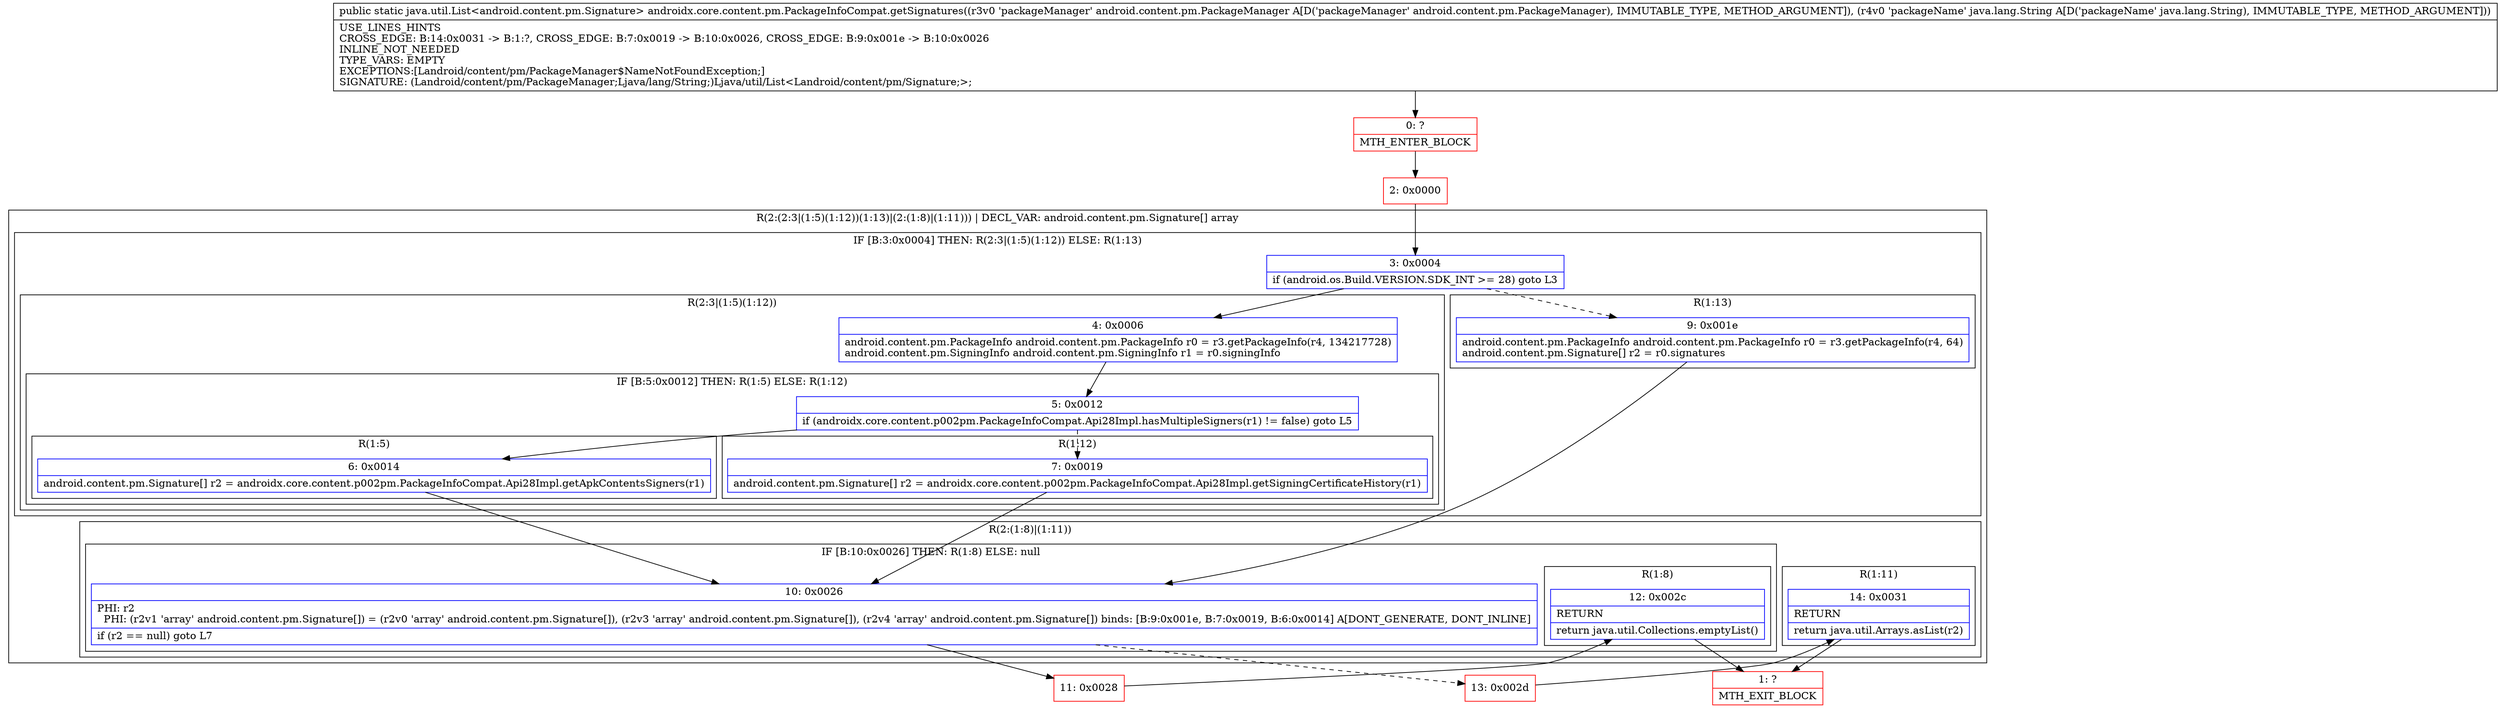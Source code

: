 digraph "CFG forandroidx.core.content.pm.PackageInfoCompat.getSignatures(Landroid\/content\/pm\/PackageManager;Ljava\/lang\/String;)Ljava\/util\/List;" {
subgraph cluster_Region_2062475548 {
label = "R(2:(2:3|(1:5)(1:12))(1:13)|(2:(1:8)|(1:11))) | DECL_VAR: android.content.pm.Signature[] array\l";
node [shape=record,color=blue];
subgraph cluster_IfRegion_1940331448 {
label = "IF [B:3:0x0004] THEN: R(2:3|(1:5)(1:12)) ELSE: R(1:13)";
node [shape=record,color=blue];
Node_3 [shape=record,label="{3\:\ 0x0004|if (android.os.Build.VERSION.SDK_INT \>= 28) goto L3\l}"];
subgraph cluster_Region_933089848 {
label = "R(2:3|(1:5)(1:12))";
node [shape=record,color=blue];
Node_4 [shape=record,label="{4\:\ 0x0006|android.content.pm.PackageInfo android.content.pm.PackageInfo r0 = r3.getPackageInfo(r4, 134217728)\landroid.content.pm.SigningInfo android.content.pm.SigningInfo r1 = r0.signingInfo\l}"];
subgraph cluster_IfRegion_106848132 {
label = "IF [B:5:0x0012] THEN: R(1:5) ELSE: R(1:12)";
node [shape=record,color=blue];
Node_5 [shape=record,label="{5\:\ 0x0012|if (androidx.core.content.p002pm.PackageInfoCompat.Api28Impl.hasMultipleSigners(r1) != false) goto L5\l}"];
subgraph cluster_Region_634264283 {
label = "R(1:5)";
node [shape=record,color=blue];
Node_6 [shape=record,label="{6\:\ 0x0014|android.content.pm.Signature[] r2 = androidx.core.content.p002pm.PackageInfoCompat.Api28Impl.getApkContentsSigners(r1)\l}"];
}
subgraph cluster_Region_868657683 {
label = "R(1:12)";
node [shape=record,color=blue];
Node_7 [shape=record,label="{7\:\ 0x0019|android.content.pm.Signature[] r2 = androidx.core.content.p002pm.PackageInfoCompat.Api28Impl.getSigningCertificateHistory(r1)\l}"];
}
}
}
subgraph cluster_Region_1337973158 {
label = "R(1:13)";
node [shape=record,color=blue];
Node_9 [shape=record,label="{9\:\ 0x001e|android.content.pm.PackageInfo android.content.pm.PackageInfo r0 = r3.getPackageInfo(r4, 64)\landroid.content.pm.Signature[] r2 = r0.signatures\l}"];
}
}
subgraph cluster_Region_1337954048 {
label = "R(2:(1:8)|(1:11))";
node [shape=record,color=blue];
subgraph cluster_IfRegion_181790040 {
label = "IF [B:10:0x0026] THEN: R(1:8) ELSE: null";
node [shape=record,color=blue];
Node_10 [shape=record,label="{10\:\ 0x0026|PHI: r2 \l  PHI: (r2v1 'array' android.content.pm.Signature[]) = (r2v0 'array' android.content.pm.Signature[]), (r2v3 'array' android.content.pm.Signature[]), (r2v4 'array' android.content.pm.Signature[]) binds: [B:9:0x001e, B:7:0x0019, B:6:0x0014] A[DONT_GENERATE, DONT_INLINE]\l|if (r2 == null) goto L7\l}"];
subgraph cluster_Region_129893151 {
label = "R(1:8)";
node [shape=record,color=blue];
Node_12 [shape=record,label="{12\:\ 0x002c|RETURN\l|return java.util.Collections.emptyList()\l}"];
}
}
subgraph cluster_Region_1284485771 {
label = "R(1:11)";
node [shape=record,color=blue];
Node_14 [shape=record,label="{14\:\ 0x0031|RETURN\l|return java.util.Arrays.asList(r2)\l}"];
}
}
}
Node_0 [shape=record,color=red,label="{0\:\ ?|MTH_ENTER_BLOCK\l}"];
Node_2 [shape=record,color=red,label="{2\:\ 0x0000}"];
Node_11 [shape=record,color=red,label="{11\:\ 0x0028}"];
Node_1 [shape=record,color=red,label="{1\:\ ?|MTH_EXIT_BLOCK\l}"];
Node_13 [shape=record,color=red,label="{13\:\ 0x002d}"];
MethodNode[shape=record,label="{public static java.util.List\<android.content.pm.Signature\> androidx.core.content.pm.PackageInfoCompat.getSignatures((r3v0 'packageManager' android.content.pm.PackageManager A[D('packageManager' android.content.pm.PackageManager), IMMUTABLE_TYPE, METHOD_ARGUMENT]), (r4v0 'packageName' java.lang.String A[D('packageName' java.lang.String), IMMUTABLE_TYPE, METHOD_ARGUMENT]))  | USE_LINES_HINTS\lCROSS_EDGE: B:14:0x0031 \-\> B:1:?, CROSS_EDGE: B:7:0x0019 \-\> B:10:0x0026, CROSS_EDGE: B:9:0x001e \-\> B:10:0x0026\lINLINE_NOT_NEEDED\lTYPE_VARS: EMPTY\lEXCEPTIONS:[Landroid\/content\/pm\/PackageManager$NameNotFoundException;]\lSIGNATURE: (Landroid\/content\/pm\/PackageManager;Ljava\/lang\/String;)Ljava\/util\/List\<Landroid\/content\/pm\/Signature;\>;\l}"];
MethodNode -> Node_0;Node_3 -> Node_4;
Node_3 -> Node_9[style=dashed];
Node_4 -> Node_5;
Node_5 -> Node_6;
Node_5 -> Node_7[style=dashed];
Node_6 -> Node_10;
Node_7 -> Node_10;
Node_9 -> Node_10;
Node_10 -> Node_11;
Node_10 -> Node_13[style=dashed];
Node_12 -> Node_1;
Node_14 -> Node_1;
Node_0 -> Node_2;
Node_2 -> Node_3;
Node_11 -> Node_12;
Node_13 -> Node_14;
}

